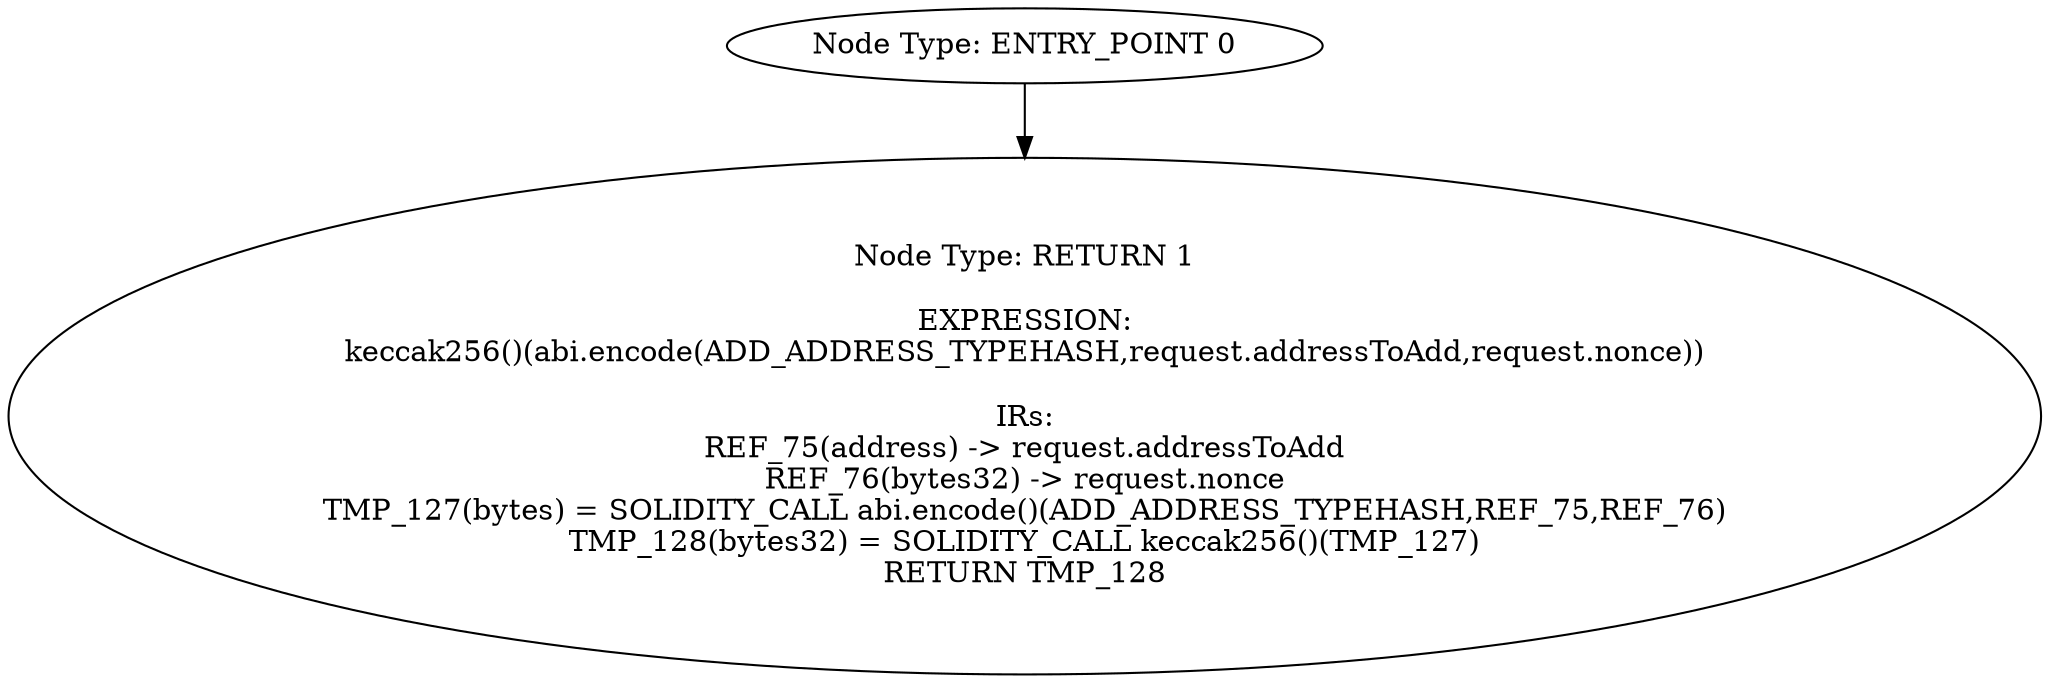 digraph{
0[label="Node Type: ENTRY_POINT 0
"];
0->1;
1[label="Node Type: RETURN 1

EXPRESSION:
keccak256()(abi.encode(ADD_ADDRESS_TYPEHASH,request.addressToAdd,request.nonce))

IRs:
REF_75(address) -> request.addressToAdd
REF_76(bytes32) -> request.nonce
TMP_127(bytes) = SOLIDITY_CALL abi.encode()(ADD_ADDRESS_TYPEHASH,REF_75,REF_76)
TMP_128(bytes32) = SOLIDITY_CALL keccak256()(TMP_127)
RETURN TMP_128"];
}
